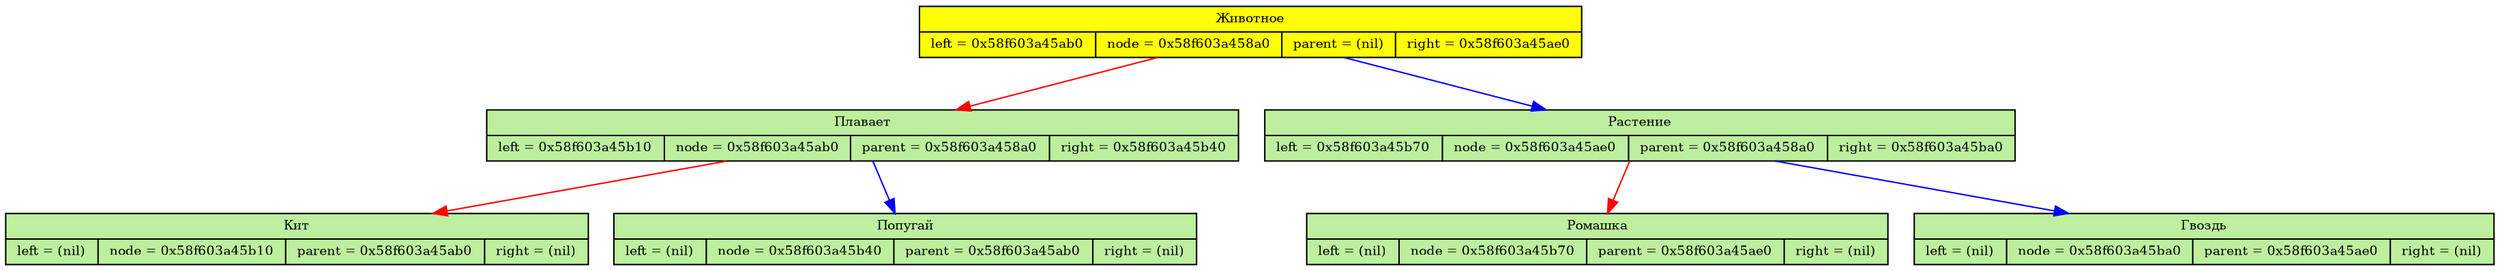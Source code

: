 digraph
{
	node[fontsize=9]

	node_0x58f603a458a0 [shape=record, label = "{Животное| {left = 0x58f603a45ab0 | node = 0x58f603a458a0 | parent = (nil) | right = 0x58f603a45ae0}}" style="filled",fillcolor="yellow"]

	node_0x58f603a45ab0 [shape=record, label = "{Плавает| {left = 0x58f603a45b10 | node = 0x58f603a45ab0 | parent = 0x58f603a458a0 | right = 0x58f603a45b40}}" style="filled",fillcolor="#BDEF9E"]

	edge[color="red",fontsize=12]
	node_0x58f603a458a0 -> node_0x58f603a45ab0

	node_0x58f603a45b10 [shape=record, label = "{Кит| {left = (nil) | node = 0x58f603a45b10 | parent = 0x58f603a45ab0 | right = (nil)}}" style="filled",fillcolor="#BDEF9E"]

	edge[color="red",fontsize=12]
	node_0x58f603a45ab0 -> node_0x58f603a45b10

	node_0x58f603a45b40 [shape=record, label = "{Попугай| {left = (nil) | node = 0x58f603a45b40 | parent = 0x58f603a45ab0 | right = (nil)}}" style="filled",fillcolor="#BDEF9E"]

	edge[color="blue",fontsize=12]
	node_0x58f603a45ab0 -> node_0x58f603a45b40

	node_0x58f603a45ae0 [shape=record, label = "{Растение| {left = 0x58f603a45b70 | node = 0x58f603a45ae0 | parent = 0x58f603a458a0 | right = 0x58f603a45ba0}}" style="filled",fillcolor="#BDEF9E"]

	edge[color="blue",fontsize=12]
	node_0x58f603a458a0 -> node_0x58f603a45ae0

	node_0x58f603a45b70 [shape=record, label = "{Ромашка| {left = (nil) | node = 0x58f603a45b70 | parent = 0x58f603a45ae0 | right = (nil)}}" style="filled",fillcolor="#BDEF9E"]

	edge[color="red",fontsize=12]
	node_0x58f603a45ae0 -> node_0x58f603a45b70

	node_0x58f603a45ba0 [shape=record, label = "{Гвоздь| {left = (nil) | node = 0x58f603a45ba0 | parent = 0x58f603a45ae0 | right = (nil)}}" style="filled",fillcolor="#BDEF9E"]

	edge[color="blue",fontsize=12]
	node_0x58f603a45ae0 -> node_0x58f603a45ba0

	}